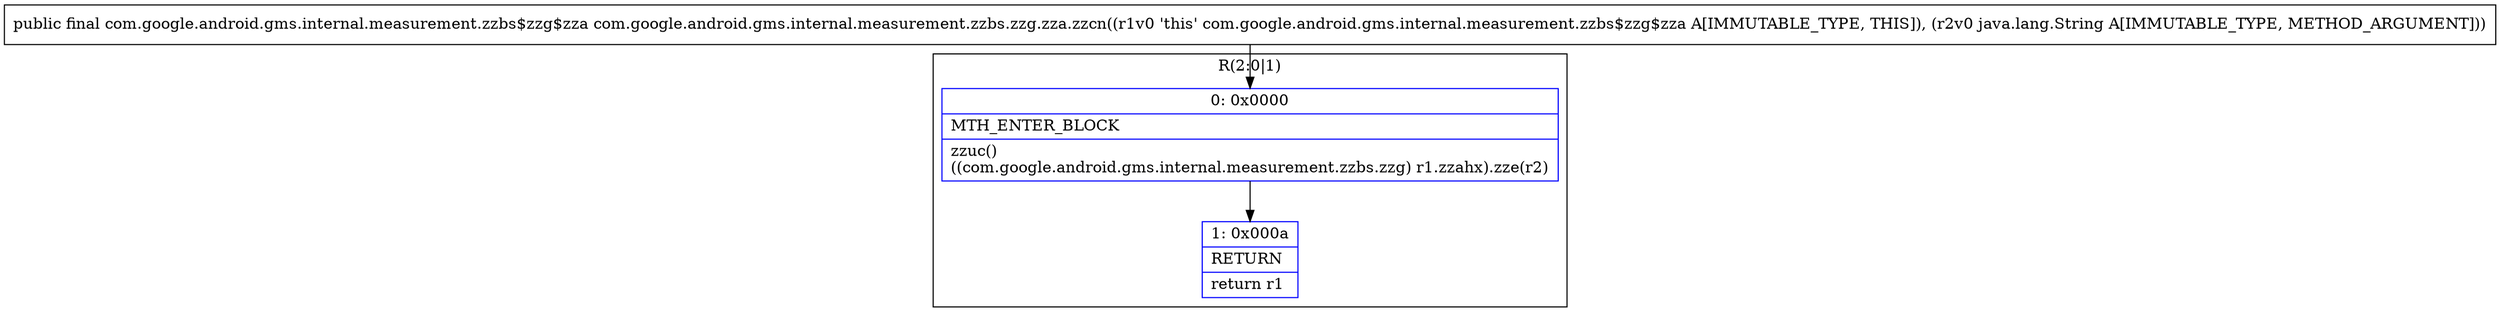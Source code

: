 digraph "CFG forcom.google.android.gms.internal.measurement.zzbs.zzg.zza.zzcn(Ljava\/lang\/String;)Lcom\/google\/android\/gms\/internal\/measurement\/zzbs$zzg$zza;" {
subgraph cluster_Region_303409988 {
label = "R(2:0|1)";
node [shape=record,color=blue];
Node_0 [shape=record,label="{0\:\ 0x0000|MTH_ENTER_BLOCK\l|zzuc()\l((com.google.android.gms.internal.measurement.zzbs.zzg) r1.zzahx).zze(r2)\l}"];
Node_1 [shape=record,label="{1\:\ 0x000a|RETURN\l|return r1\l}"];
}
MethodNode[shape=record,label="{public final com.google.android.gms.internal.measurement.zzbs$zzg$zza com.google.android.gms.internal.measurement.zzbs.zzg.zza.zzcn((r1v0 'this' com.google.android.gms.internal.measurement.zzbs$zzg$zza A[IMMUTABLE_TYPE, THIS]), (r2v0 java.lang.String A[IMMUTABLE_TYPE, METHOD_ARGUMENT])) }"];
MethodNode -> Node_0;
Node_0 -> Node_1;
}

